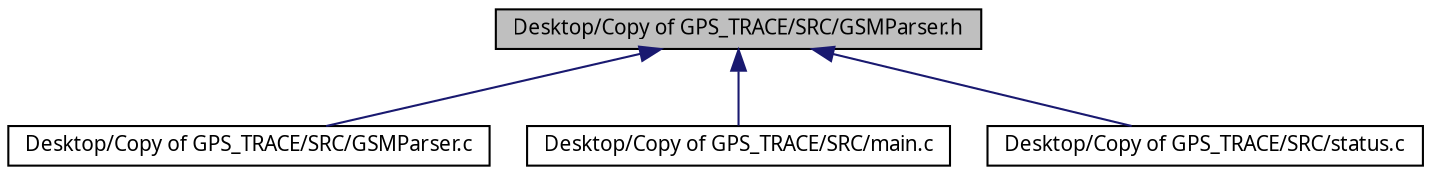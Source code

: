 digraph G
{
  edge [fontname="FreeSans.ttf",fontsize=10,labelfontname="FreeSans.ttf",labelfontsize=10];
  node [fontname="FreeSans.ttf",fontsize=10,shape=record];
  Node1 [label="Desktop/Copy of GPS_TRACE/SRC/GSMParser.h",height=0.2,width=0.4,color="black", fillcolor="grey75", style="filled" fontcolor="black"];
  Node1 -> Node2 [dir=back,color="midnightblue",fontsize=10,style="solid"];
  Node2 [label="Desktop/Copy of GPS_TRACE/SRC/GSMParser.c",height=0.2,width=0.4,color="black", fillcolor="white", style="filled",URL="$_g_s_m_parser_8c.html"];
  Node1 -> Node3 [dir=back,color="midnightblue",fontsize=10,style="solid"];
  Node3 [label="Desktop/Copy of GPS_TRACE/SRC/main.c",height=0.2,width=0.4,color="black", fillcolor="white", style="filled",URL="$main_8c.html"];
  Node1 -> Node4 [dir=back,color="midnightblue",fontsize=10,style="solid"];
  Node4 [label="Desktop/Copy of GPS_TRACE/SRC/status.c",height=0.2,width=0.4,color="black", fillcolor="white", style="filled",URL="$status_8c.html"];
}
